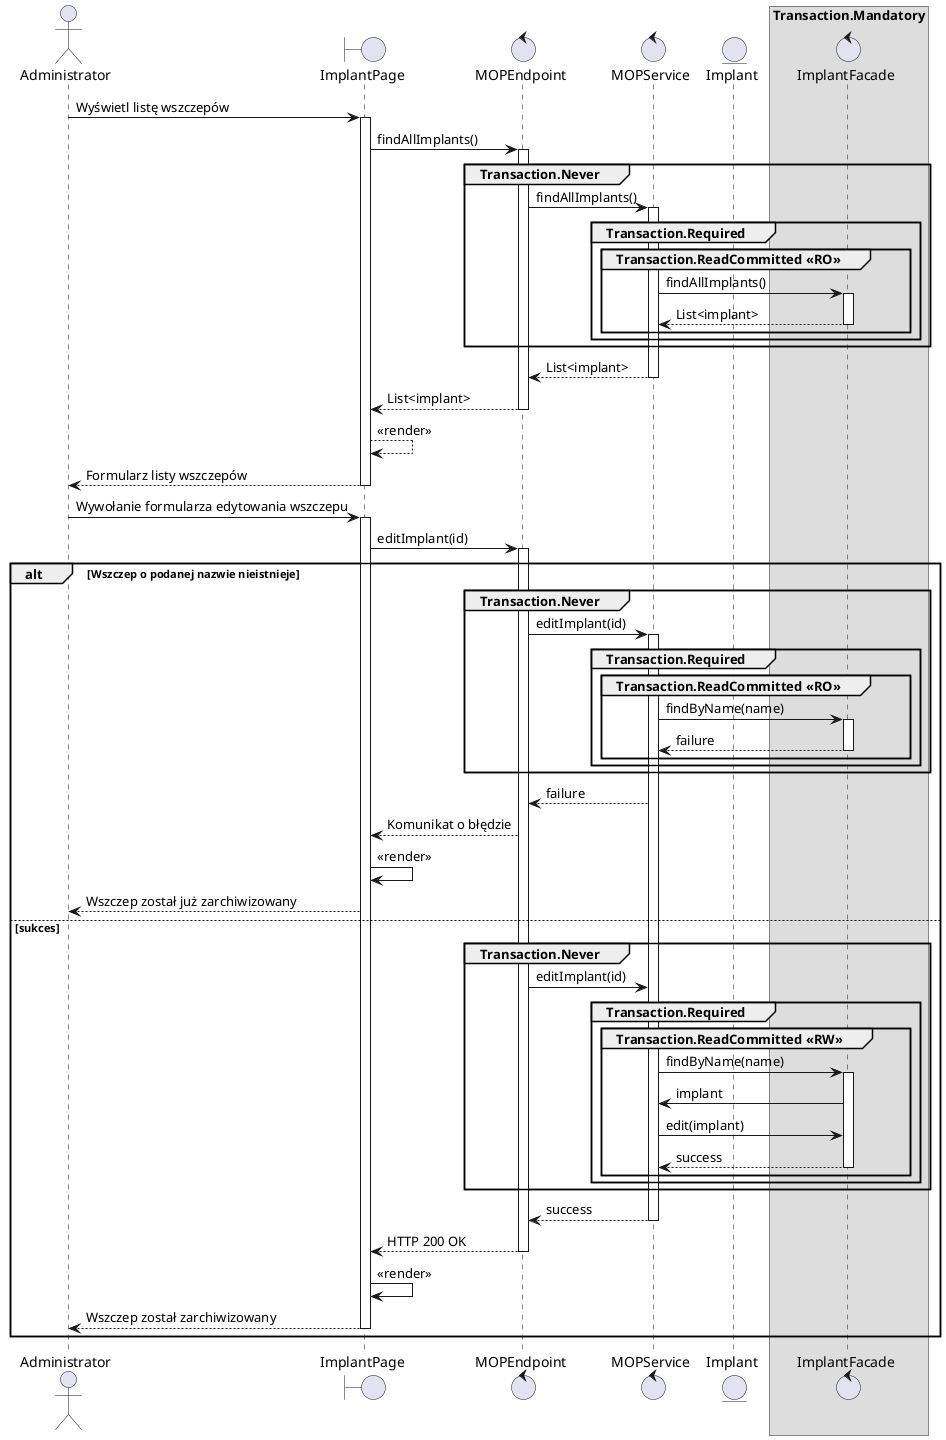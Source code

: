@startuml MOP.3 - Edytuj wszczep

actor Administrator as admin
boundary ImplantPage as gui
control MOPEndpoint as controller
control MOPService as service
entity Implant as implant
control ImplantFacade as facade

skinparam backgroundcolor transparent
box Transaction.Mandatory 
    participant facade
end box

admin -> gui ++ : Wyświetl listę wszczepów
gui -> controller ++ :  findAllImplants()
group Transaction.Never
    controller -> service ++ : findAllImplants()
    group Transaction.Required
        group Transaction.ReadCommitted <<RO>>
            service -> facade ++ : findAllImplants()
            return List<implant>
        end
    end
end
return List<implant>
return List<implant>
gui --> gui : <<render>>
return Formularz listy wszczepów

admin -> gui ++ : Wywołanie formularza edytowania wszczepu
gui -> controller ++ : editImplant(id)

alt Wszczep o podanej nazwie nieistnieje
    group Transaction.Never
        controller -> service ++: editImplant(id)
        group Transaction.Required
            group Transaction.ReadCommitted <<RO>>
                service -> facade ++ : findByName(name)
                return failure
            end
        end  
    end
    service --> controller : failure
    controller --> gui : Komunikat o błędzie
    gui -> gui : <<render>>
    gui --> admin : Wszczep został już zarchiwizowany

else  sukces
    group Transaction.Never
        controller -> service : editImplant(id)
        group Transaction.Required
            group Transaction.ReadCommitted <<RW>>
                service -> facade ++ : findByName(name)
                facade -> service : implant
                service -> facade : edit(implant)
                return success
            end
        end
    end
    return success
    return HTTP 200 OK
gui -> gui : <<render>>
return Wszczep został zarchiwizowany
end


@enduml